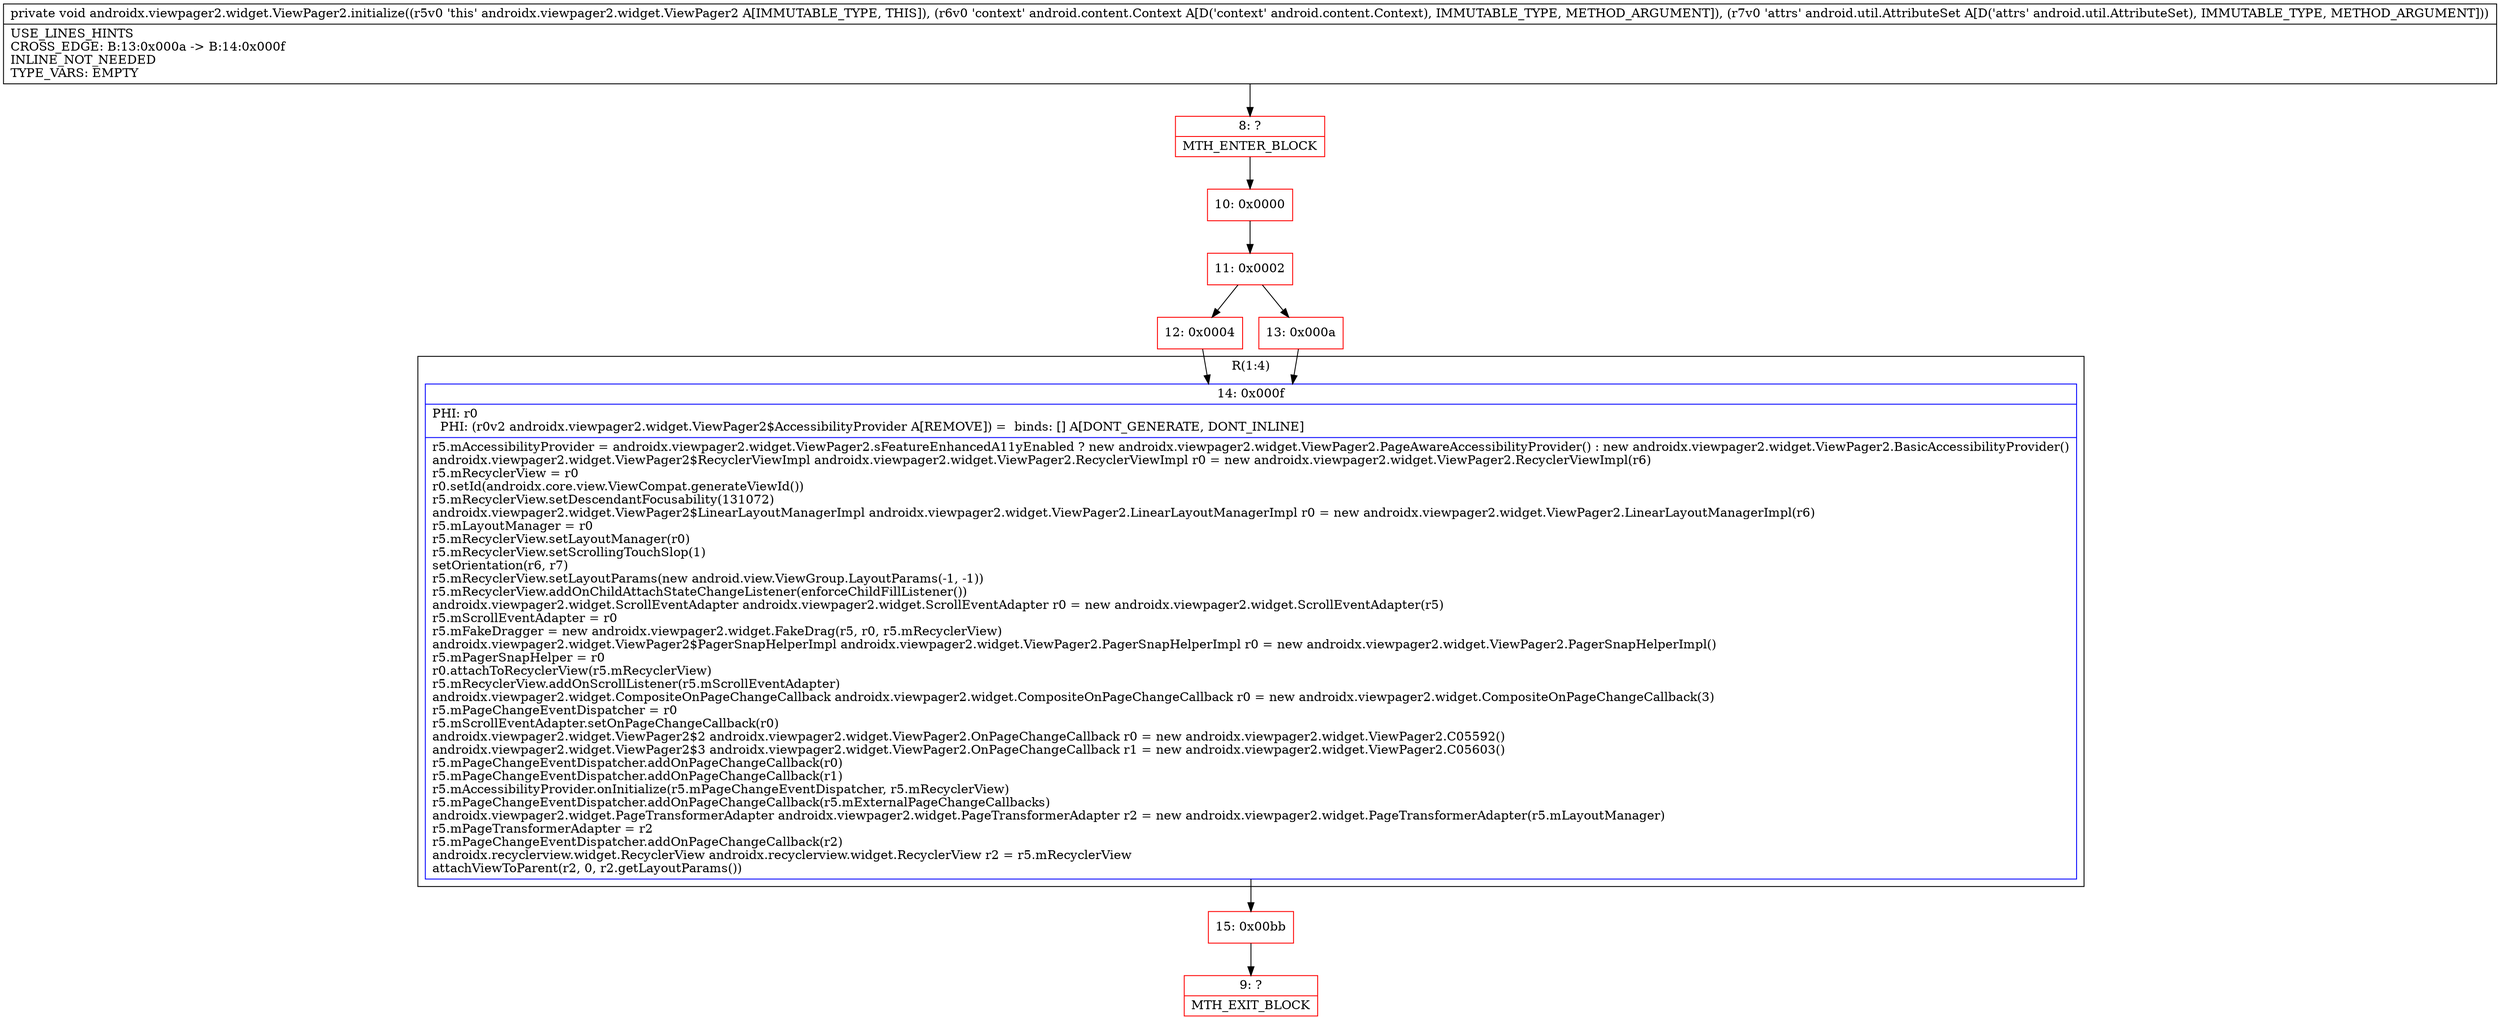 digraph "CFG forandroidx.viewpager2.widget.ViewPager2.initialize(Landroid\/content\/Context;Landroid\/util\/AttributeSet;)V" {
subgraph cluster_Region_114929746 {
label = "R(1:4)";
node [shape=record,color=blue];
Node_14 [shape=record,label="{14\:\ 0x000f|PHI: r0 \l  PHI: (r0v2 androidx.viewpager2.widget.ViewPager2$AccessibilityProvider A[REMOVE]) =  binds: [] A[DONT_GENERATE, DONT_INLINE]\l|r5.mAccessibilityProvider = androidx.viewpager2.widget.ViewPager2.sFeatureEnhancedA11yEnabled ? new androidx.viewpager2.widget.ViewPager2.PageAwareAccessibilityProvider() : new androidx.viewpager2.widget.ViewPager2.BasicAccessibilityProvider()\landroidx.viewpager2.widget.ViewPager2$RecyclerViewImpl androidx.viewpager2.widget.ViewPager2.RecyclerViewImpl r0 = new androidx.viewpager2.widget.ViewPager2.RecyclerViewImpl(r6)\lr5.mRecyclerView = r0\lr0.setId(androidx.core.view.ViewCompat.generateViewId())\lr5.mRecyclerView.setDescendantFocusability(131072)\landroidx.viewpager2.widget.ViewPager2$LinearLayoutManagerImpl androidx.viewpager2.widget.ViewPager2.LinearLayoutManagerImpl r0 = new androidx.viewpager2.widget.ViewPager2.LinearLayoutManagerImpl(r6)\lr5.mLayoutManager = r0\lr5.mRecyclerView.setLayoutManager(r0)\lr5.mRecyclerView.setScrollingTouchSlop(1)\lsetOrientation(r6, r7)\lr5.mRecyclerView.setLayoutParams(new android.view.ViewGroup.LayoutParams(\-1, \-1))\lr5.mRecyclerView.addOnChildAttachStateChangeListener(enforceChildFillListener())\landroidx.viewpager2.widget.ScrollEventAdapter androidx.viewpager2.widget.ScrollEventAdapter r0 = new androidx.viewpager2.widget.ScrollEventAdapter(r5)\lr5.mScrollEventAdapter = r0\lr5.mFakeDragger = new androidx.viewpager2.widget.FakeDrag(r5, r0, r5.mRecyclerView)\landroidx.viewpager2.widget.ViewPager2$PagerSnapHelperImpl androidx.viewpager2.widget.ViewPager2.PagerSnapHelperImpl r0 = new androidx.viewpager2.widget.ViewPager2.PagerSnapHelperImpl()\lr5.mPagerSnapHelper = r0\lr0.attachToRecyclerView(r5.mRecyclerView)\lr5.mRecyclerView.addOnScrollListener(r5.mScrollEventAdapter)\landroidx.viewpager2.widget.CompositeOnPageChangeCallback androidx.viewpager2.widget.CompositeOnPageChangeCallback r0 = new androidx.viewpager2.widget.CompositeOnPageChangeCallback(3)\lr5.mPageChangeEventDispatcher = r0\lr5.mScrollEventAdapter.setOnPageChangeCallback(r0)\landroidx.viewpager2.widget.ViewPager2$2 androidx.viewpager2.widget.ViewPager2.OnPageChangeCallback r0 = new androidx.viewpager2.widget.ViewPager2.C05592()\landroidx.viewpager2.widget.ViewPager2$3 androidx.viewpager2.widget.ViewPager2.OnPageChangeCallback r1 = new androidx.viewpager2.widget.ViewPager2.C05603()\lr5.mPageChangeEventDispatcher.addOnPageChangeCallback(r0)\lr5.mPageChangeEventDispatcher.addOnPageChangeCallback(r1)\lr5.mAccessibilityProvider.onInitialize(r5.mPageChangeEventDispatcher, r5.mRecyclerView)\lr5.mPageChangeEventDispatcher.addOnPageChangeCallback(r5.mExternalPageChangeCallbacks)\landroidx.viewpager2.widget.PageTransformerAdapter androidx.viewpager2.widget.PageTransformerAdapter r2 = new androidx.viewpager2.widget.PageTransformerAdapter(r5.mLayoutManager)\lr5.mPageTransformerAdapter = r2\lr5.mPageChangeEventDispatcher.addOnPageChangeCallback(r2)\landroidx.recyclerview.widget.RecyclerView androidx.recyclerview.widget.RecyclerView r2 = r5.mRecyclerView\lattachViewToParent(r2, 0, r2.getLayoutParams())\l}"];
}
Node_8 [shape=record,color=red,label="{8\:\ ?|MTH_ENTER_BLOCK\l}"];
Node_10 [shape=record,color=red,label="{10\:\ 0x0000}"];
Node_11 [shape=record,color=red,label="{11\:\ 0x0002}"];
Node_12 [shape=record,color=red,label="{12\:\ 0x0004}"];
Node_15 [shape=record,color=red,label="{15\:\ 0x00bb}"];
Node_9 [shape=record,color=red,label="{9\:\ ?|MTH_EXIT_BLOCK\l}"];
Node_13 [shape=record,color=red,label="{13\:\ 0x000a}"];
MethodNode[shape=record,label="{private void androidx.viewpager2.widget.ViewPager2.initialize((r5v0 'this' androidx.viewpager2.widget.ViewPager2 A[IMMUTABLE_TYPE, THIS]), (r6v0 'context' android.content.Context A[D('context' android.content.Context), IMMUTABLE_TYPE, METHOD_ARGUMENT]), (r7v0 'attrs' android.util.AttributeSet A[D('attrs' android.util.AttributeSet), IMMUTABLE_TYPE, METHOD_ARGUMENT]))  | USE_LINES_HINTS\lCROSS_EDGE: B:13:0x000a \-\> B:14:0x000f\lINLINE_NOT_NEEDED\lTYPE_VARS: EMPTY\l}"];
MethodNode -> Node_8;Node_14 -> Node_15;
Node_8 -> Node_10;
Node_10 -> Node_11;
Node_11 -> Node_12;
Node_11 -> Node_13;
Node_12 -> Node_14;
Node_15 -> Node_9;
Node_13 -> Node_14;
}

